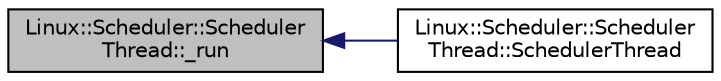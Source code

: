 digraph "Linux::Scheduler::SchedulerThread::_run"
{
 // INTERACTIVE_SVG=YES
  edge [fontname="Helvetica",fontsize="10",labelfontname="Helvetica",labelfontsize="10"];
  node [fontname="Helvetica",fontsize="10",shape=record];
  rankdir="LR";
  Node1 [label="Linux::Scheduler::Scheduler\lThread::_run",height=0.2,width=0.4,color="black", fillcolor="grey75", style="filled", fontcolor="black"];
  Node1 -> Node2 [dir="back",color="midnightblue",fontsize="10",style="solid",fontname="Helvetica"];
  Node2 [label="Linux::Scheduler::Scheduler\lThread::SchedulerThread",height=0.2,width=0.4,color="black", fillcolor="white", style="filled",URL="$classLinux_1_1Scheduler_1_1SchedulerThread.html#aea9fb136a3e9f79bee04170cee23bde5"];
}
